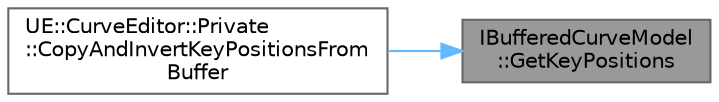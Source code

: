 digraph "IBufferedCurveModel::GetKeyPositions"
{
 // INTERACTIVE_SVG=YES
 // LATEX_PDF_SIZE
  bgcolor="transparent";
  edge [fontname=Helvetica,fontsize=10,labelfontname=Helvetica,labelfontsize=10];
  node [fontname=Helvetica,fontsize=10,shape=box,height=0.2,width=0.4];
  rankdir="RL";
  Node1 [id="Node000001",label="IBufferedCurveModel\l::GetKeyPositions",height=0.2,width=0.4,color="gray40", fillcolor="grey60", style="filled", fontcolor="black",tooltip="Retrieve all key positions stored in this buffered curve."];
  Node1 -> Node2 [id="edge1_Node000001_Node000002",dir="back",color="steelblue1",style="solid",tooltip=" "];
  Node2 [id="Node000002",label="UE::CurveEditor::Private\l::CopyAndInvertKeyPositionsFrom\lBuffer",height=0.2,width=0.4,color="grey40", fillcolor="white", style="filled",URL="$d9/dea/namespaceUE_1_1CurveEditor_1_1Private.html#ac53f57b6d917700ff80720f1bf09b8c5",tooltip=" "];
}
